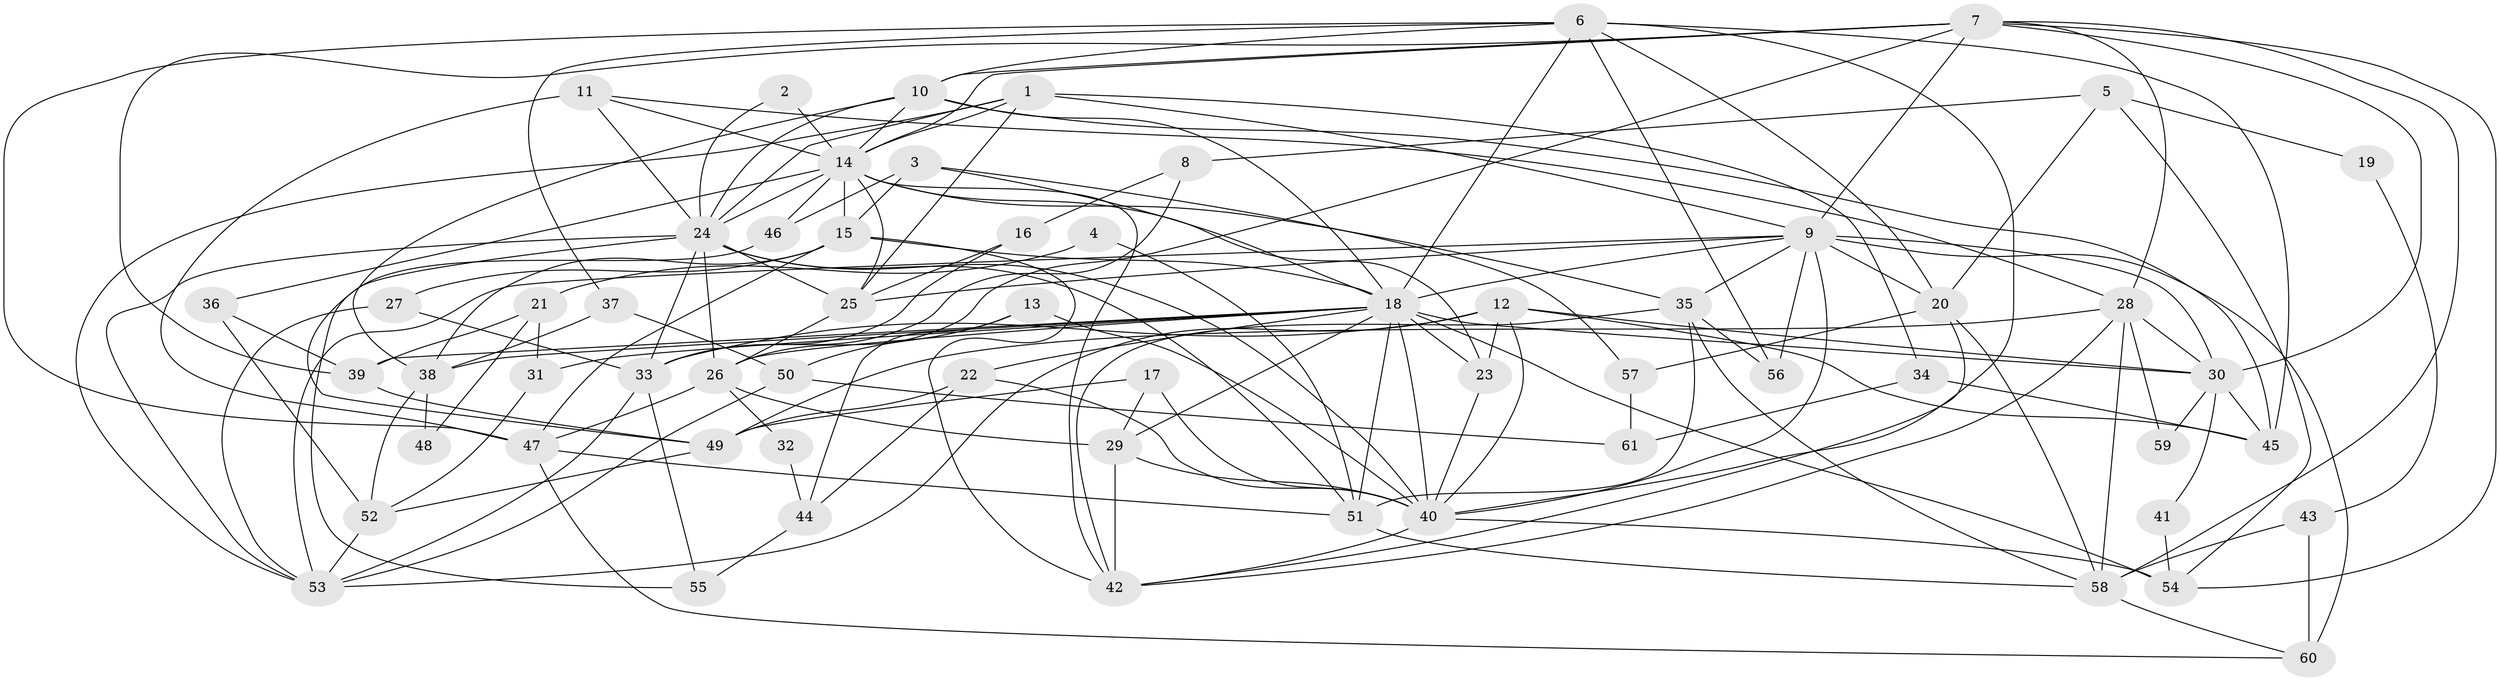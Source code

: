 // original degree distribution, {3: 0.28688524590163933, 2: 0.12295081967213115, 4: 0.28688524590163933, 8: 0.01639344262295082, 7: 0.03278688524590164, 6: 0.11475409836065574, 5: 0.13934426229508196}
// Generated by graph-tools (version 1.1) at 2025/36/03/09/25 02:36:07]
// undirected, 61 vertices, 160 edges
graph export_dot {
graph [start="1"]
  node [color=gray90,style=filled];
  1;
  2;
  3;
  4;
  5;
  6;
  7;
  8;
  9;
  10;
  11;
  12;
  13;
  14;
  15;
  16;
  17;
  18;
  19;
  20;
  21;
  22;
  23;
  24;
  25;
  26;
  27;
  28;
  29;
  30;
  31;
  32;
  33;
  34;
  35;
  36;
  37;
  38;
  39;
  40;
  41;
  42;
  43;
  44;
  45;
  46;
  47;
  48;
  49;
  50;
  51;
  52;
  53;
  54;
  55;
  56;
  57;
  58;
  59;
  60;
  61;
  1 -- 9 [weight=1.0];
  1 -- 14 [weight=1.0];
  1 -- 24 [weight=1.0];
  1 -- 25 [weight=1.0];
  1 -- 34 [weight=1.0];
  1 -- 53 [weight=1.0];
  2 -- 14 [weight=1.0];
  2 -- 24 [weight=1.0];
  3 -- 15 [weight=1.0];
  3 -- 18 [weight=1.0];
  3 -- 46 [weight=1.0];
  3 -- 57 [weight=1.0];
  4 -- 21 [weight=1.0];
  4 -- 51 [weight=1.0];
  5 -- 8 [weight=1.0];
  5 -- 19 [weight=1.0];
  5 -- 20 [weight=1.0];
  5 -- 54 [weight=1.0];
  6 -- 10 [weight=1.0];
  6 -- 18 [weight=1.0];
  6 -- 20 [weight=1.0];
  6 -- 37 [weight=1.0];
  6 -- 40 [weight=1.0];
  6 -- 45 [weight=1.0];
  6 -- 47 [weight=1.0];
  6 -- 56 [weight=1.0];
  7 -- 9 [weight=1.0];
  7 -- 10 [weight=1.0];
  7 -- 14 [weight=1.0];
  7 -- 26 [weight=1.0];
  7 -- 28 [weight=1.0];
  7 -- 30 [weight=1.0];
  7 -- 39 [weight=1.0];
  7 -- 54 [weight=1.0];
  7 -- 58 [weight=1.0];
  8 -- 16 [weight=1.0];
  8 -- 33 [weight=1.0];
  9 -- 18 [weight=3.0];
  9 -- 20 [weight=1.0];
  9 -- 25 [weight=1.0];
  9 -- 30 [weight=1.0];
  9 -- 35 [weight=1.0];
  9 -- 40 [weight=2.0];
  9 -- 53 [weight=1.0];
  9 -- 56 [weight=1.0];
  9 -- 60 [weight=2.0];
  10 -- 14 [weight=1.0];
  10 -- 18 [weight=2.0];
  10 -- 24 [weight=1.0];
  10 -- 38 [weight=1.0];
  10 -- 45 [weight=1.0];
  11 -- 14 [weight=1.0];
  11 -- 24 [weight=1.0];
  11 -- 28 [weight=1.0];
  11 -- 47 [weight=1.0];
  12 -- 23 [weight=1.0];
  12 -- 30 [weight=1.0];
  12 -- 33 [weight=2.0];
  12 -- 40 [weight=1.0];
  12 -- 45 [weight=1.0];
  12 -- 53 [weight=1.0];
  13 -- 40 [weight=1.0];
  13 -- 44 [weight=1.0];
  13 -- 50 [weight=1.0];
  14 -- 15 [weight=2.0];
  14 -- 23 [weight=1.0];
  14 -- 24 [weight=2.0];
  14 -- 25 [weight=1.0];
  14 -- 35 [weight=1.0];
  14 -- 36 [weight=1.0];
  14 -- 42 [weight=1.0];
  14 -- 46 [weight=1.0];
  15 -- 18 [weight=1.0];
  15 -- 27 [weight=1.0];
  15 -- 38 [weight=2.0];
  15 -- 42 [weight=1.0];
  15 -- 47 [weight=1.0];
  16 -- 25 [weight=1.0];
  16 -- 33 [weight=1.0];
  17 -- 29 [weight=1.0];
  17 -- 40 [weight=1.0];
  17 -- 49 [weight=1.0];
  18 -- 22 [weight=1.0];
  18 -- 23 [weight=1.0];
  18 -- 26 [weight=1.0];
  18 -- 29 [weight=1.0];
  18 -- 30 [weight=1.0];
  18 -- 31 [weight=1.0];
  18 -- 38 [weight=1.0];
  18 -- 39 [weight=1.0];
  18 -- 40 [weight=1.0];
  18 -- 51 [weight=1.0];
  18 -- 54 [weight=1.0];
  19 -- 43 [weight=1.0];
  20 -- 42 [weight=1.0];
  20 -- 57 [weight=1.0];
  20 -- 58 [weight=1.0];
  21 -- 31 [weight=1.0];
  21 -- 39 [weight=1.0];
  21 -- 48 [weight=1.0];
  22 -- 40 [weight=2.0];
  22 -- 44 [weight=1.0];
  22 -- 49 [weight=1.0];
  23 -- 40 [weight=1.0];
  24 -- 25 [weight=1.0];
  24 -- 26 [weight=3.0];
  24 -- 33 [weight=1.0];
  24 -- 40 [weight=1.0];
  24 -- 49 [weight=1.0];
  24 -- 51 [weight=1.0];
  24 -- 53 [weight=1.0];
  25 -- 26 [weight=1.0];
  26 -- 29 [weight=1.0];
  26 -- 32 [weight=1.0];
  26 -- 47 [weight=1.0];
  27 -- 33 [weight=1.0];
  27 -- 53 [weight=1.0];
  28 -- 30 [weight=1.0];
  28 -- 42 [weight=1.0];
  28 -- 49 [weight=1.0];
  28 -- 58 [weight=1.0];
  28 -- 59 [weight=1.0];
  29 -- 40 [weight=1.0];
  29 -- 42 [weight=1.0];
  30 -- 41 [weight=1.0];
  30 -- 45 [weight=1.0];
  30 -- 59 [weight=1.0];
  31 -- 52 [weight=1.0];
  32 -- 44 [weight=1.0];
  33 -- 53 [weight=1.0];
  33 -- 55 [weight=1.0];
  34 -- 45 [weight=2.0];
  34 -- 61 [weight=1.0];
  35 -- 42 [weight=1.0];
  35 -- 51 [weight=2.0];
  35 -- 56 [weight=1.0];
  35 -- 58 [weight=1.0];
  36 -- 39 [weight=1.0];
  36 -- 52 [weight=1.0];
  37 -- 38 [weight=1.0];
  37 -- 50 [weight=1.0];
  38 -- 48 [weight=1.0];
  38 -- 52 [weight=1.0];
  39 -- 49 [weight=1.0];
  40 -- 42 [weight=1.0];
  40 -- 54 [weight=1.0];
  41 -- 54 [weight=1.0];
  43 -- 58 [weight=1.0];
  43 -- 60 [weight=1.0];
  44 -- 55 [weight=1.0];
  46 -- 55 [weight=1.0];
  47 -- 51 [weight=1.0];
  47 -- 60 [weight=1.0];
  49 -- 52 [weight=1.0];
  50 -- 53 [weight=1.0];
  50 -- 61 [weight=1.0];
  51 -- 58 [weight=1.0];
  52 -- 53 [weight=1.0];
  57 -- 61 [weight=1.0];
  58 -- 60 [weight=1.0];
}
